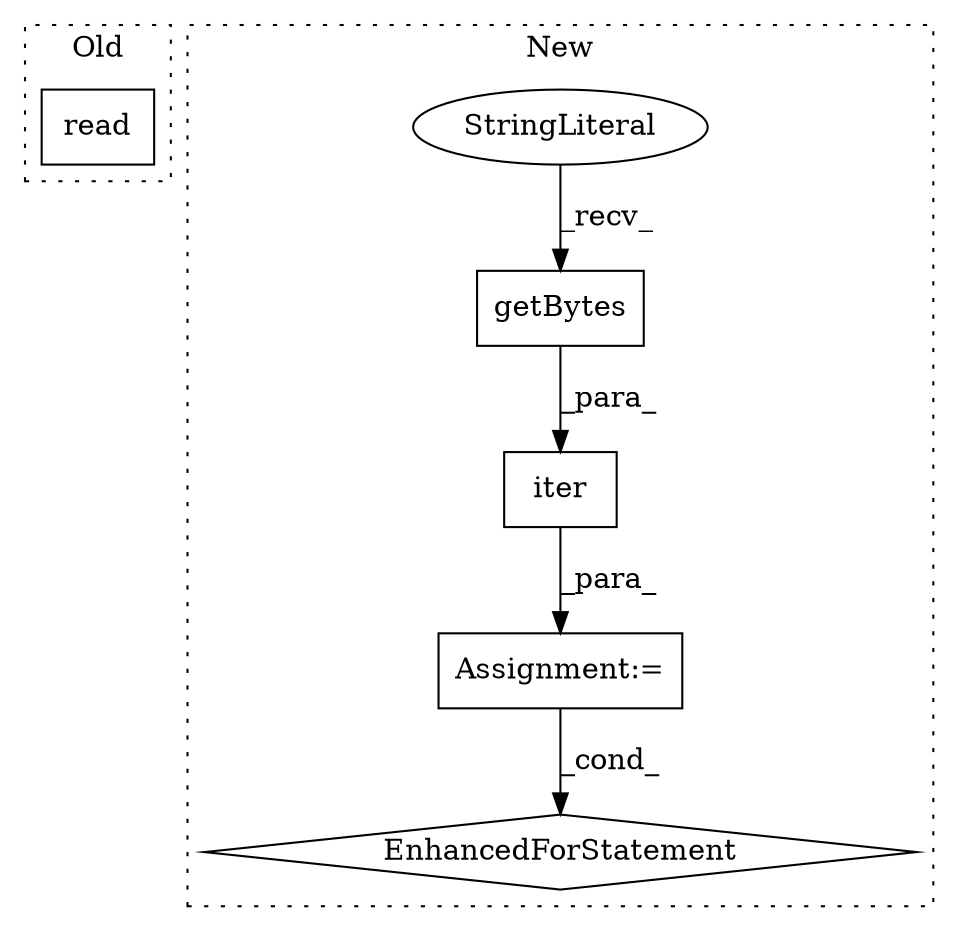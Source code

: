 digraph G {
subgraph cluster0 {
1 [label="read" a="32" s="26726,26755" l="5,1" shape="box"];
label = "Old";
style="dotted";
}
subgraph cluster1 {
2 [label="getBytes" a="32" s="26703" l="10" shape="box"];
3 [label="EnhancedForStatement" a="70" s="26587,26714" l="57,2" shape="diamond"];
4 [label="iter" a="32" s="26655,26713" l="5,1" shape="box"];
5 [label="StringLiteral" a="45" s="26700" l="2" shape="ellipse"];
6 [label="Assignment:=" a="7" s="26587,26714" l="57,2" shape="box"];
label = "New";
style="dotted";
}
2 -> 4 [label="_para_"];
4 -> 6 [label="_para_"];
5 -> 2 [label="_recv_"];
6 -> 3 [label="_cond_"];
}